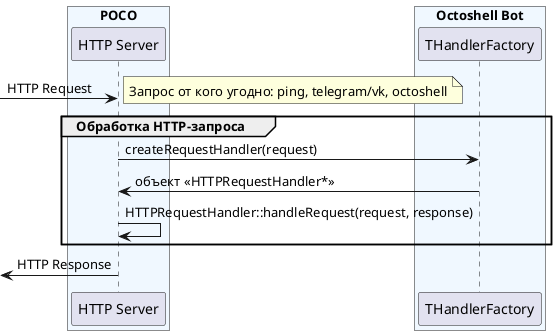 @startuml
box "POCO" #AliceBlue
participant "HTTP Server"
end box

box "Octoshell Bot" #AliceBlue
participant THandlerFactory
end box

[-> "HTTP Server": HTTP Request
note left
  Запрос от кого угодно: ping, telegram/vk, octoshell
end note
  
group Обработка HTTP-запроса
"HTTP Server" -> THandlerFactory: createRequestHandler(request)
THandlerFactory -> "HTTP Server": объект <<HTTPRequestHandler*>>
"HTTP Server" -> "HTTP Server": HTTPRequestHandler::handleRequest(request, response)
  
end

"HTTP Server" ->[: HTTP Response
@enduml
  
POCO требует, чтобы существовал класс, который создает объект-обработчик
HTTP-запроса.
  
Здесь этот класс - THandlerFactory.
